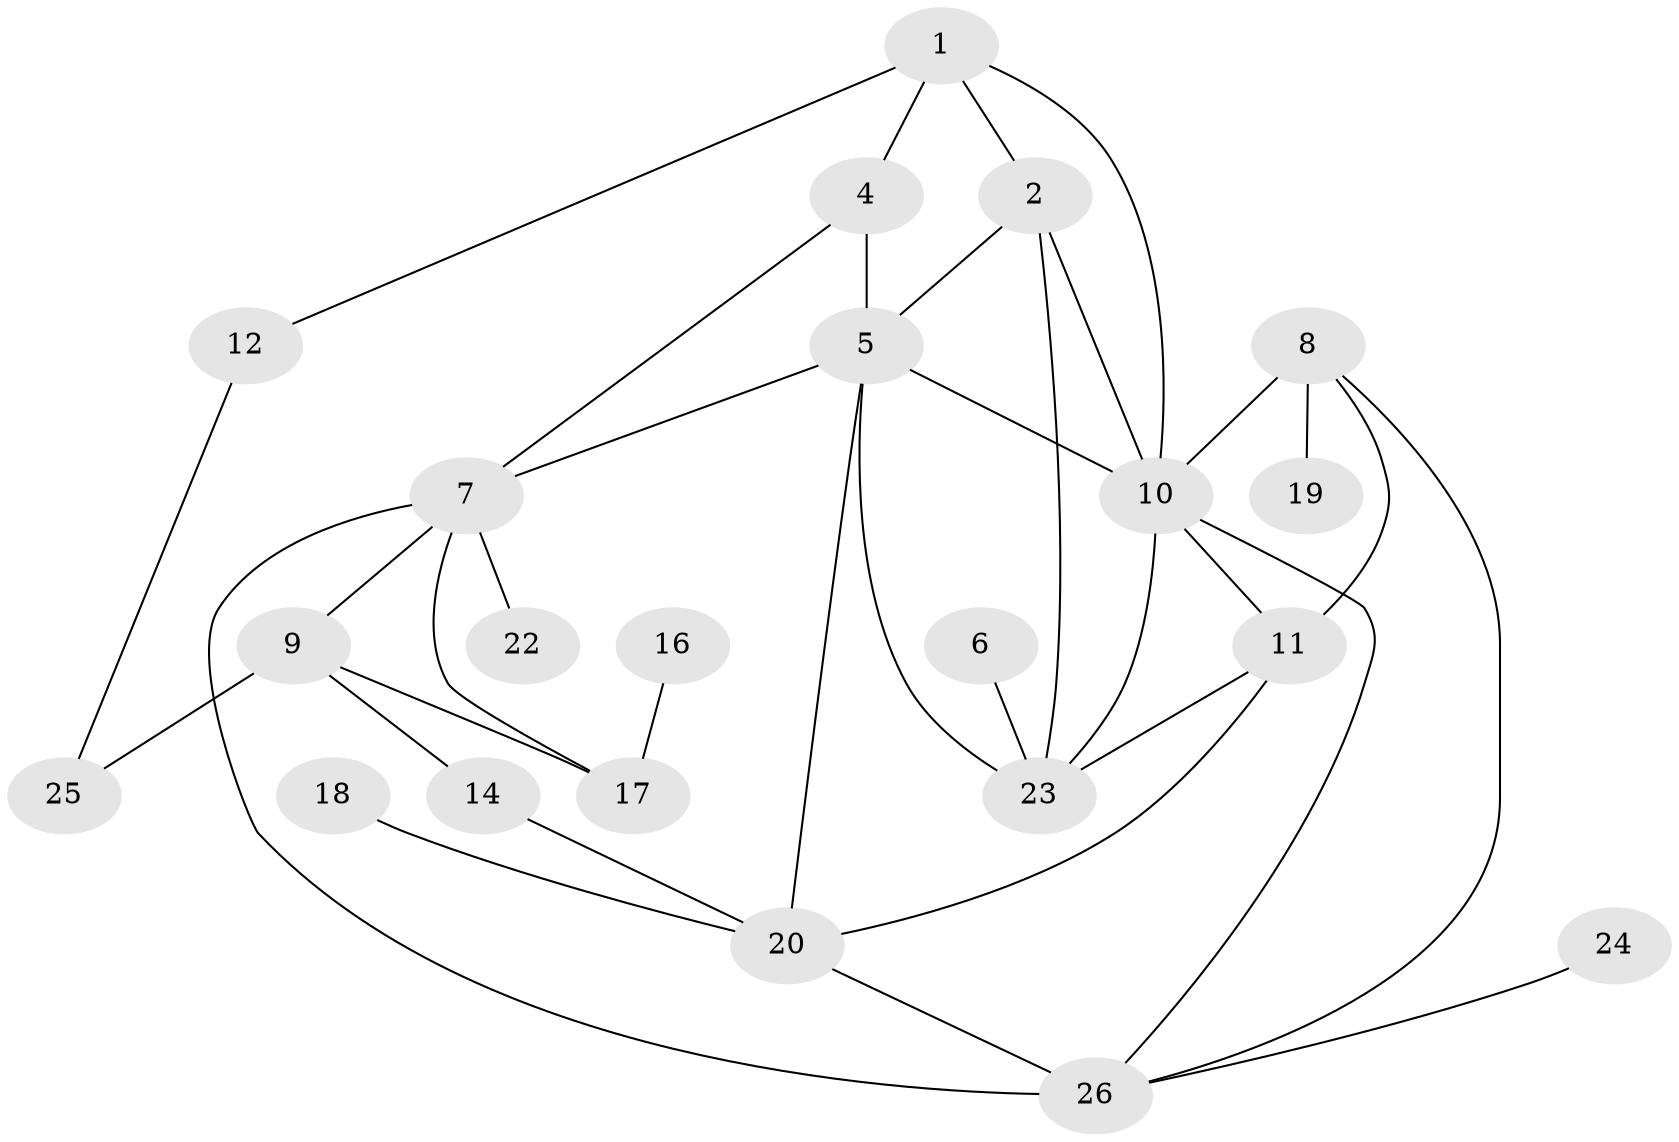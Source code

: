 // original degree distribution, {4: 0.19230769230769232, 2: 0.34615384615384615, 1: 0.15384615384615385, 3: 0.11538461538461539, 9: 0.019230769230769232, 5: 0.09615384615384616, 0: 0.057692307692307696, 6: 0.019230769230769232}
// Generated by graph-tools (version 1.1) at 2025/33/03/09/25 02:33:38]
// undirected, 22 vertices, 36 edges
graph export_dot {
graph [start="1"]
  node [color=gray90,style=filled];
  1;
  2;
  4;
  5;
  6;
  7;
  8;
  9;
  10;
  11;
  12;
  14;
  16;
  17;
  18;
  19;
  20;
  22;
  23;
  24;
  25;
  26;
  1 -- 2 [weight=1.0];
  1 -- 4 [weight=1.0];
  1 -- 10 [weight=1.0];
  1 -- 12 [weight=1.0];
  2 -- 5 [weight=1.0];
  2 -- 10 [weight=1.0];
  2 -- 23 [weight=1.0];
  4 -- 5 [weight=2.0];
  4 -- 7 [weight=1.0];
  5 -- 7 [weight=2.0];
  5 -- 10 [weight=1.0];
  5 -- 20 [weight=1.0];
  5 -- 23 [weight=2.0];
  6 -- 23 [weight=1.0];
  7 -- 9 [weight=1.0];
  7 -- 17 [weight=2.0];
  7 -- 22 [weight=1.0];
  7 -- 26 [weight=1.0];
  8 -- 10 [weight=2.0];
  8 -- 11 [weight=1.0];
  8 -- 19 [weight=1.0];
  8 -- 26 [weight=1.0];
  9 -- 14 [weight=1.0];
  9 -- 17 [weight=1.0];
  9 -- 25 [weight=1.0];
  10 -- 11 [weight=1.0];
  10 -- 23 [weight=1.0];
  10 -- 26 [weight=1.0];
  11 -- 20 [weight=1.0];
  11 -- 23 [weight=1.0];
  12 -- 25 [weight=1.0];
  14 -- 20 [weight=1.0];
  16 -- 17 [weight=1.0];
  18 -- 20 [weight=2.0];
  20 -- 26 [weight=2.0];
  24 -- 26 [weight=1.0];
}
